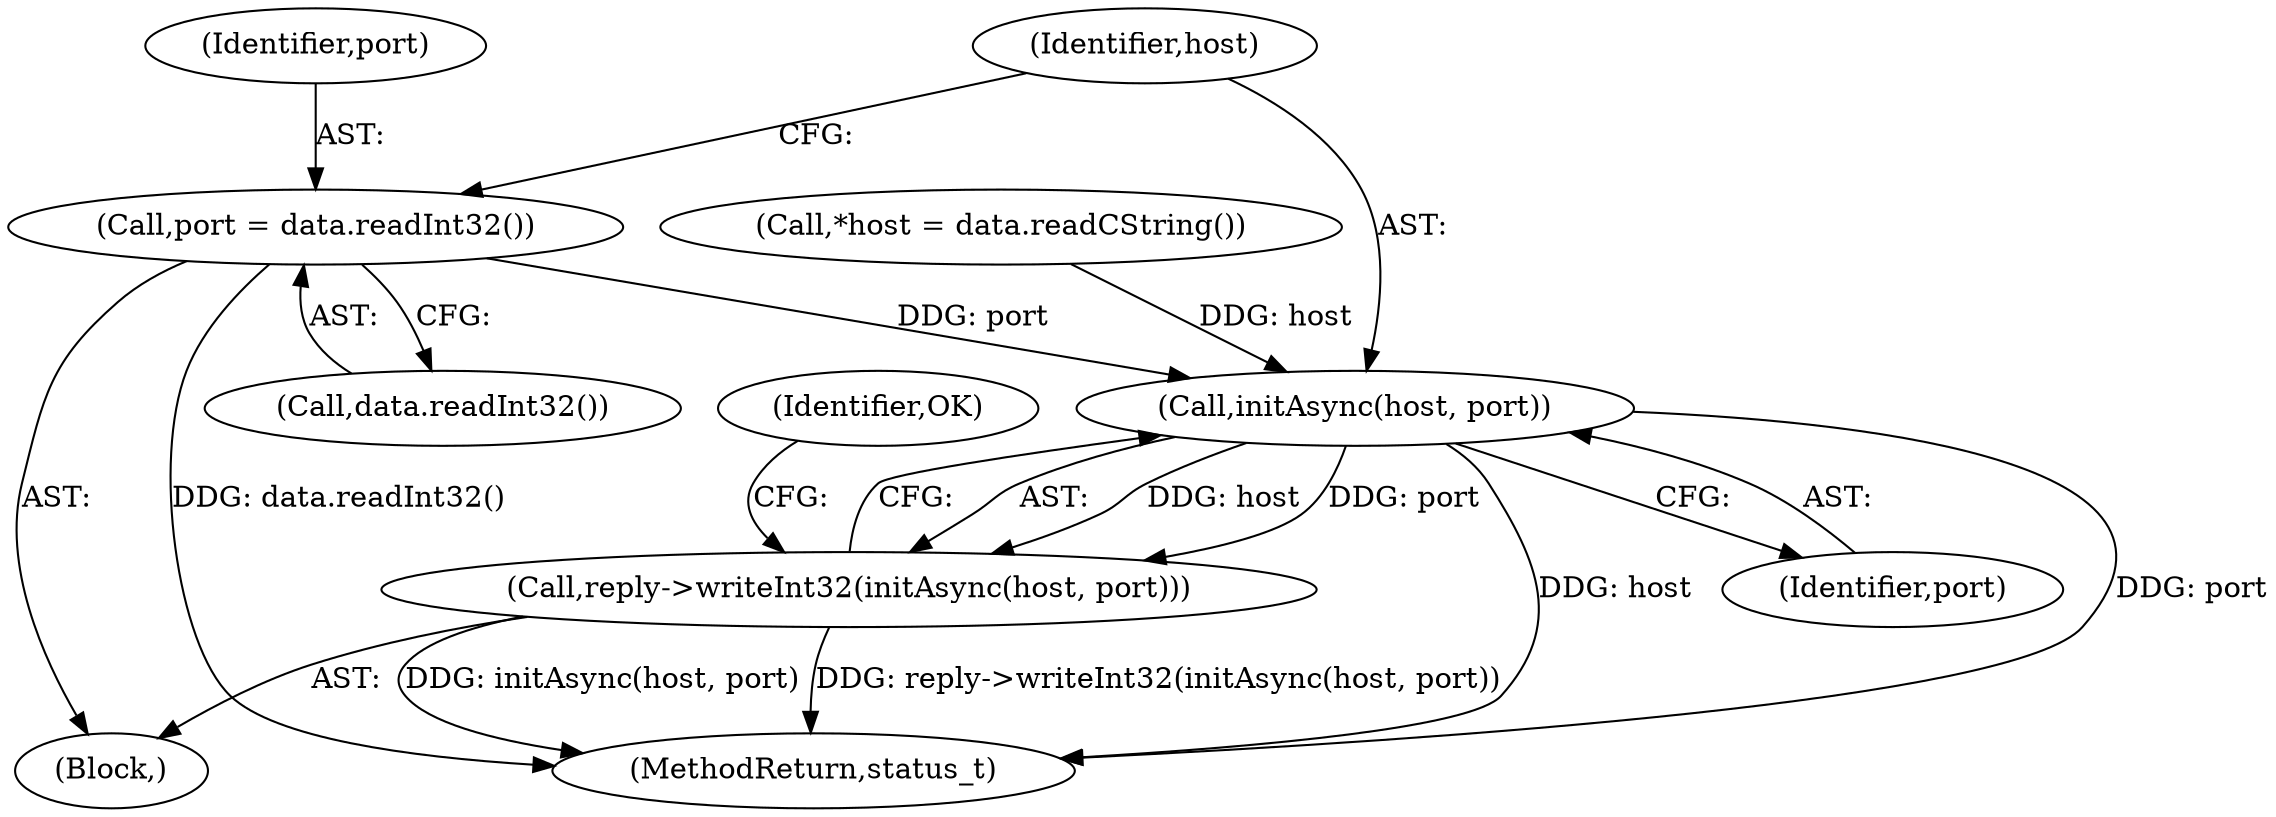 digraph "0_Android_c82e31a7039a03dca7b37c65b7890ba5c1e18ced@API" {
"1000141" [label="(Call,port = data.readInt32())"];
"1000145" [label="(Call,initAsync(host, port))"];
"1000144" [label="(Call,reply->writeInt32(initAsync(host, port)))"];
"1000131" [label="(Block,)"];
"1000145" [label="(Call,initAsync(host, port))"];
"1000137" [label="(Call,*host = data.readCString())"];
"1000147" [label="(Identifier,port)"];
"1000149" [label="(Identifier,OK)"];
"1000143" [label="(Call,data.readInt32())"];
"1000146" [label="(Identifier,host)"];
"1000144" [label="(Call,reply->writeInt32(initAsync(host, port)))"];
"1000142" [label="(Identifier,port)"];
"1000401" [label="(MethodReturn,status_t)"];
"1000141" [label="(Call,port = data.readInt32())"];
"1000141" -> "1000131"  [label="AST: "];
"1000141" -> "1000143"  [label="CFG: "];
"1000142" -> "1000141"  [label="AST: "];
"1000143" -> "1000141"  [label="AST: "];
"1000146" -> "1000141"  [label="CFG: "];
"1000141" -> "1000401"  [label="DDG: data.readInt32()"];
"1000141" -> "1000145"  [label="DDG: port"];
"1000145" -> "1000144"  [label="AST: "];
"1000145" -> "1000147"  [label="CFG: "];
"1000146" -> "1000145"  [label="AST: "];
"1000147" -> "1000145"  [label="AST: "];
"1000144" -> "1000145"  [label="CFG: "];
"1000145" -> "1000401"  [label="DDG: host"];
"1000145" -> "1000401"  [label="DDG: port"];
"1000145" -> "1000144"  [label="DDG: host"];
"1000145" -> "1000144"  [label="DDG: port"];
"1000137" -> "1000145"  [label="DDG: host"];
"1000144" -> "1000131"  [label="AST: "];
"1000149" -> "1000144"  [label="CFG: "];
"1000144" -> "1000401"  [label="DDG: reply->writeInt32(initAsync(host, port))"];
"1000144" -> "1000401"  [label="DDG: initAsync(host, port)"];
}

